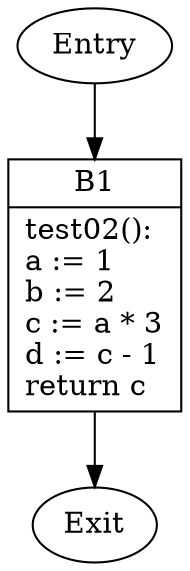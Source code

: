 digraph CFG {
    B1 [shape=record label="{B1|test02():\la := 1\lb := 2\lc := a * 3\ld := c - 1\lreturn c\l}"];
    Entry -> B1;
    B1 -> Exit;
}
